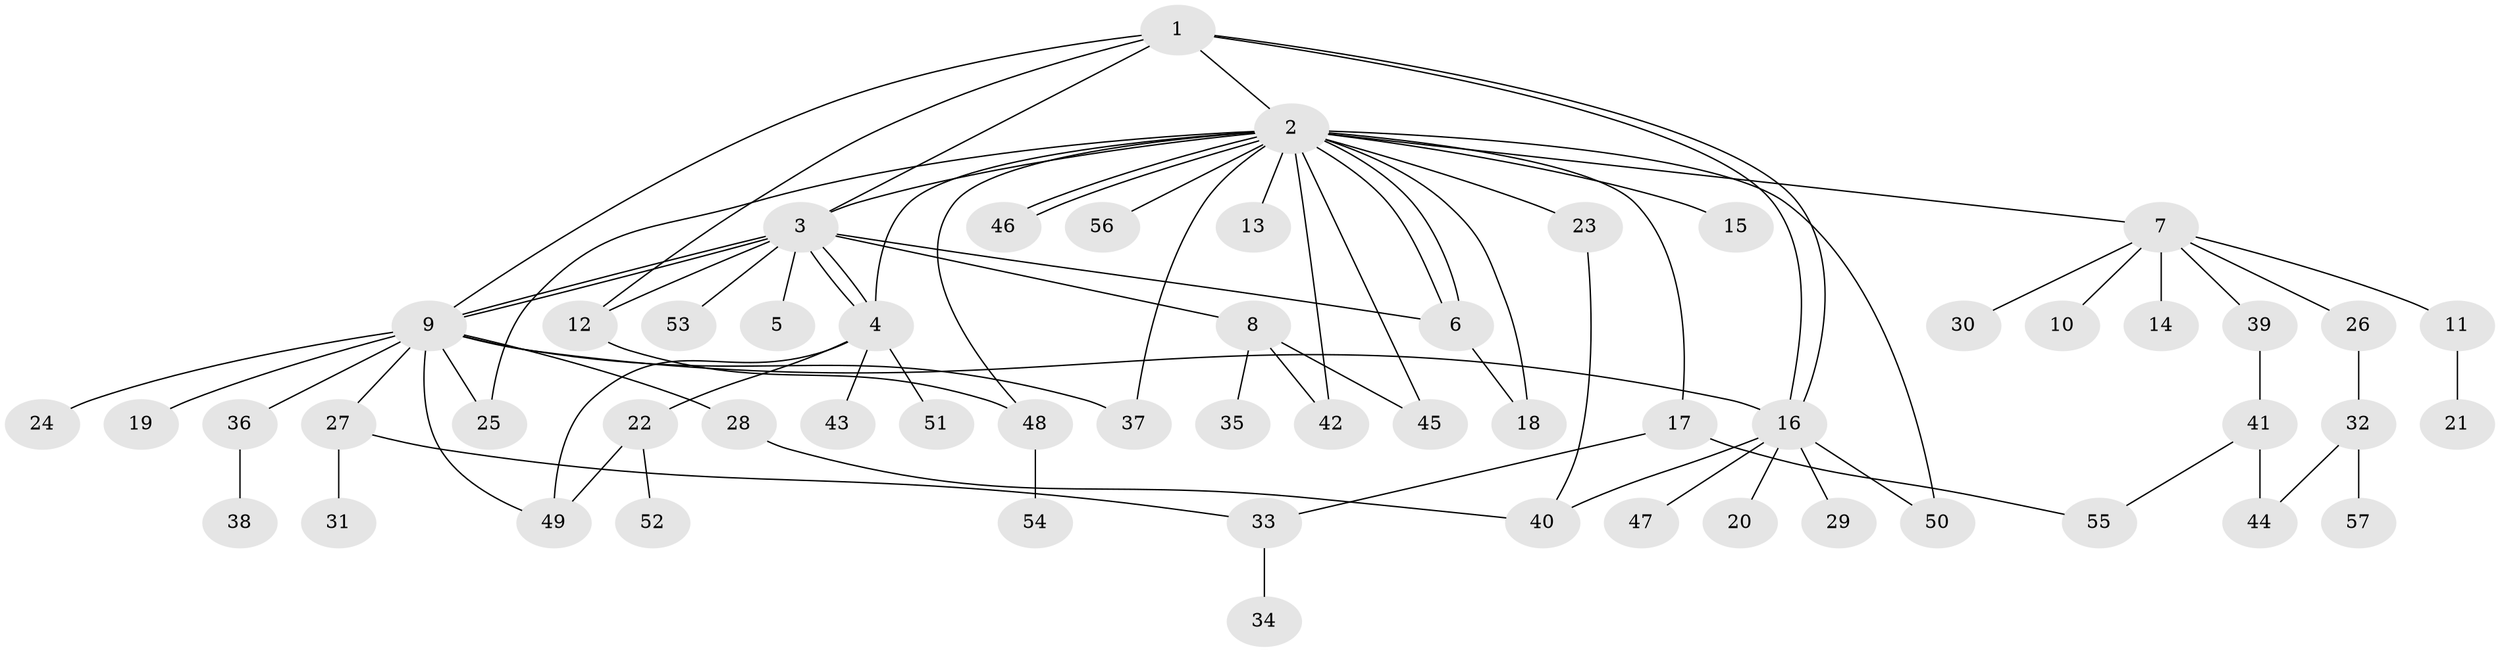 // Generated by graph-tools (version 1.1) at 2025/47/03/09/25 04:47:49]
// undirected, 57 vertices, 81 edges
graph export_dot {
graph [start="1"]
  node [color=gray90,style=filled];
  1;
  2;
  3;
  4;
  5;
  6;
  7;
  8;
  9;
  10;
  11;
  12;
  13;
  14;
  15;
  16;
  17;
  18;
  19;
  20;
  21;
  22;
  23;
  24;
  25;
  26;
  27;
  28;
  29;
  30;
  31;
  32;
  33;
  34;
  35;
  36;
  37;
  38;
  39;
  40;
  41;
  42;
  43;
  44;
  45;
  46;
  47;
  48;
  49;
  50;
  51;
  52;
  53;
  54;
  55;
  56;
  57;
  1 -- 2;
  1 -- 3;
  1 -- 9;
  1 -- 12;
  1 -- 16;
  1 -- 16;
  2 -- 3;
  2 -- 4;
  2 -- 6;
  2 -- 6;
  2 -- 7;
  2 -- 13;
  2 -- 15;
  2 -- 17;
  2 -- 18;
  2 -- 23;
  2 -- 25;
  2 -- 37;
  2 -- 42;
  2 -- 45;
  2 -- 46;
  2 -- 46;
  2 -- 48;
  2 -- 50;
  2 -- 56;
  3 -- 4;
  3 -- 4;
  3 -- 5;
  3 -- 6;
  3 -- 8;
  3 -- 9;
  3 -- 9;
  3 -- 12;
  3 -- 53;
  4 -- 22;
  4 -- 43;
  4 -- 49;
  4 -- 51;
  6 -- 18;
  7 -- 10;
  7 -- 11;
  7 -- 14;
  7 -- 26;
  7 -- 30;
  7 -- 39;
  8 -- 35;
  8 -- 42;
  8 -- 45;
  9 -- 16;
  9 -- 19;
  9 -- 24;
  9 -- 25;
  9 -- 27;
  9 -- 28;
  9 -- 36;
  9 -- 37;
  9 -- 49;
  11 -- 21;
  12 -- 48;
  16 -- 20;
  16 -- 29;
  16 -- 40;
  16 -- 47;
  16 -- 50;
  17 -- 33;
  17 -- 55;
  22 -- 49;
  22 -- 52;
  23 -- 40;
  26 -- 32;
  27 -- 31;
  27 -- 33;
  28 -- 40;
  32 -- 44;
  32 -- 57;
  33 -- 34;
  36 -- 38;
  39 -- 41;
  41 -- 44;
  41 -- 55;
  48 -- 54;
}
